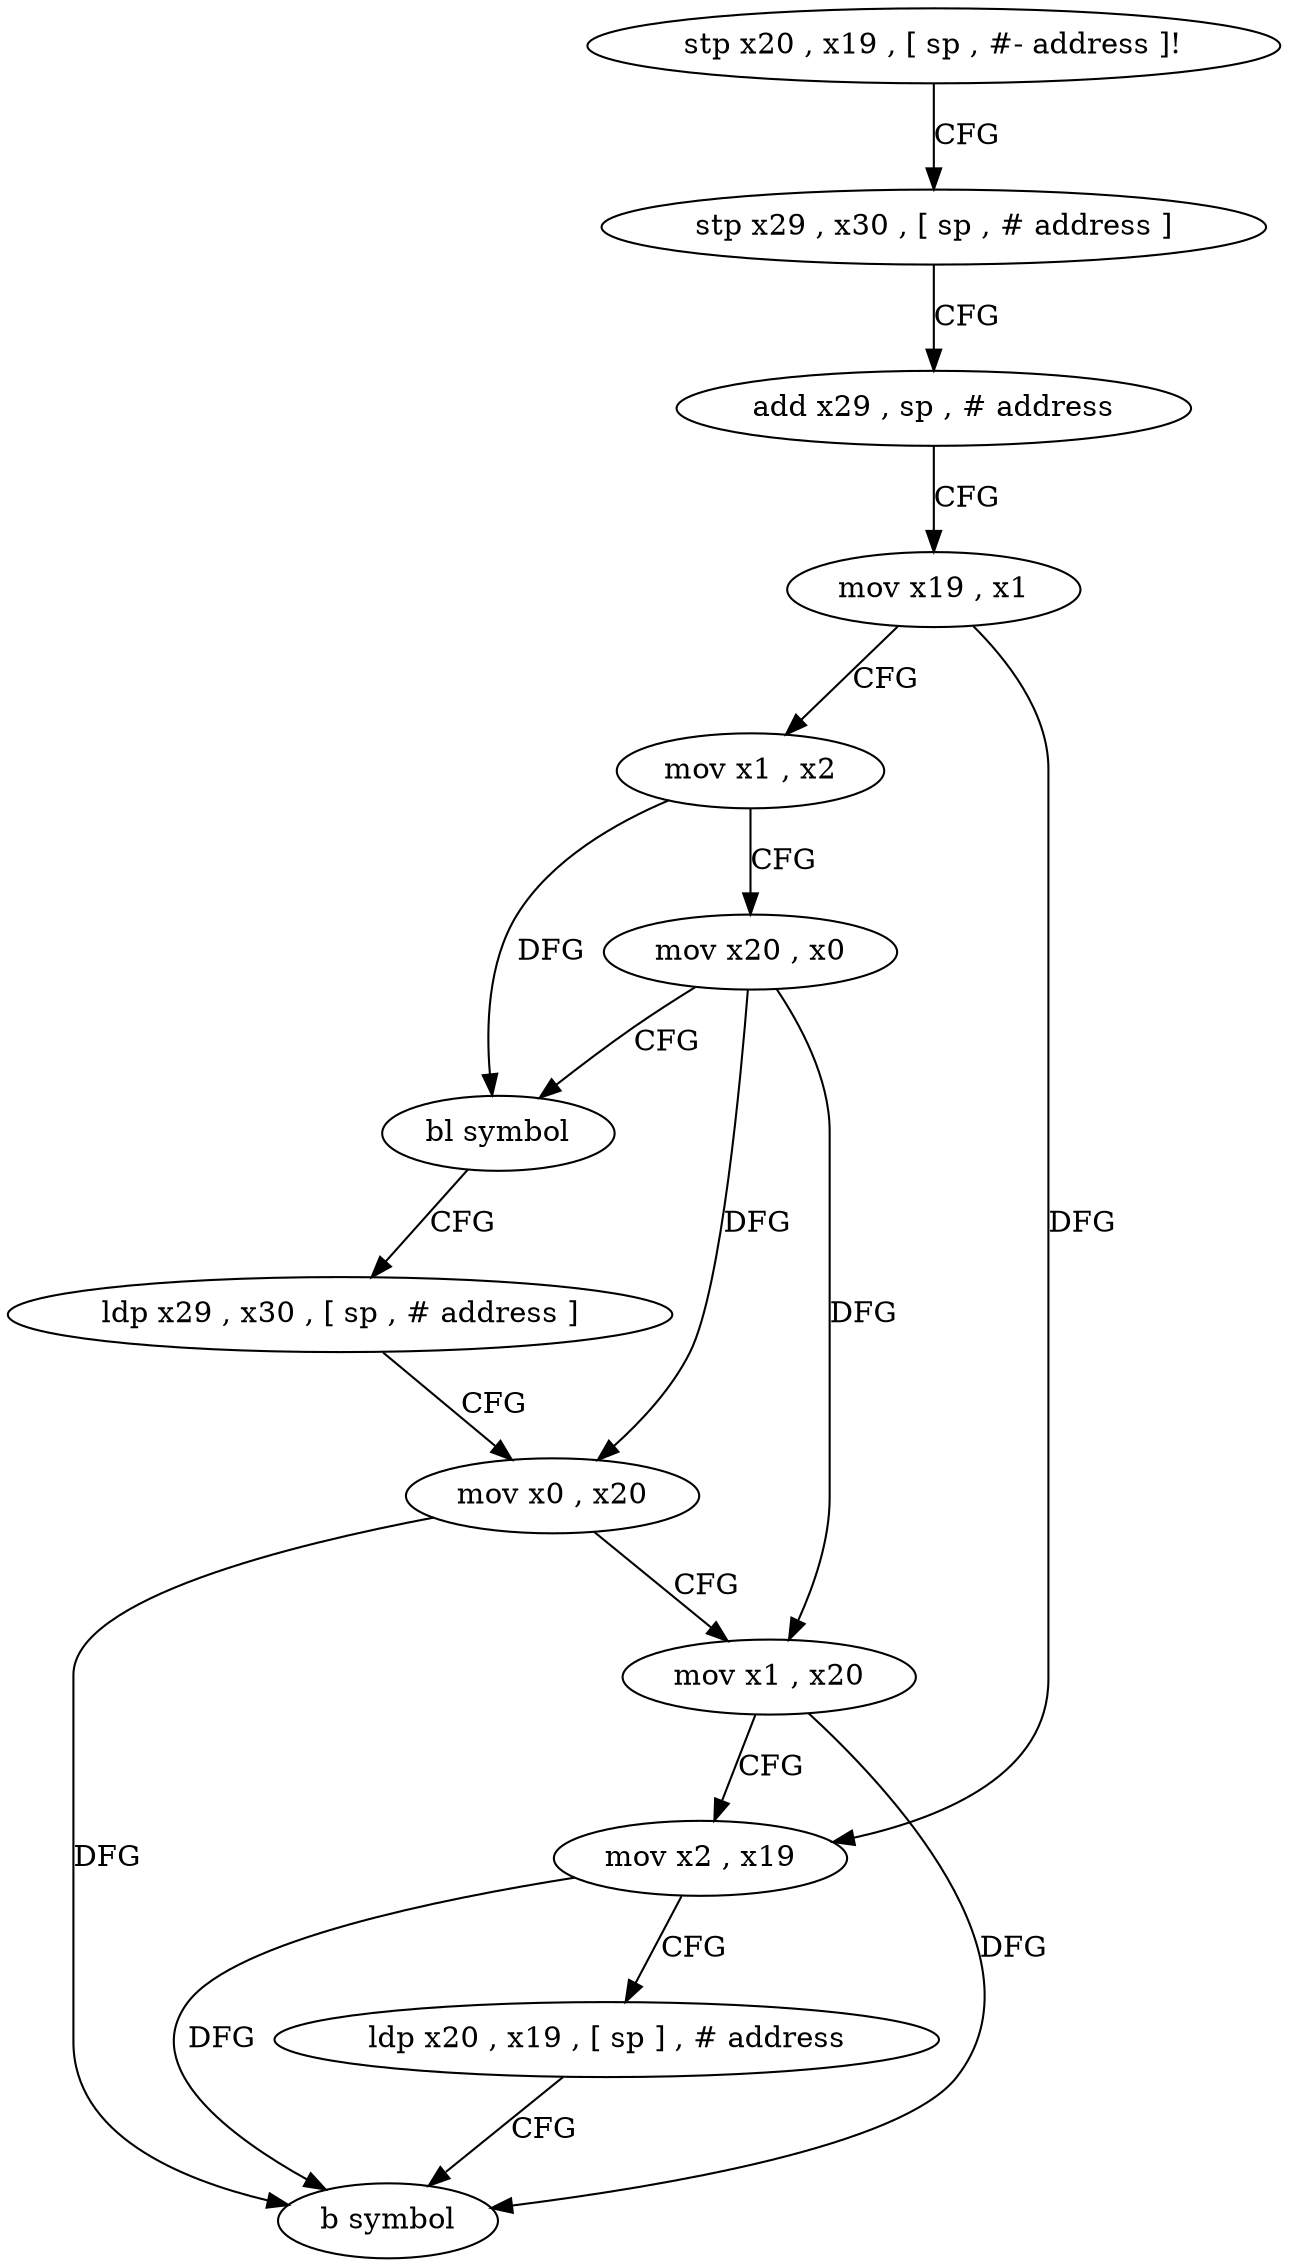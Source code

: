 digraph "func" {
"4224472" [label = "stp x20 , x19 , [ sp , #- address ]!" ]
"4224476" [label = "stp x29 , x30 , [ sp , # address ]" ]
"4224480" [label = "add x29 , sp , # address" ]
"4224484" [label = "mov x19 , x1" ]
"4224488" [label = "mov x1 , x2" ]
"4224492" [label = "mov x20 , x0" ]
"4224496" [label = "bl symbol" ]
"4224500" [label = "ldp x29 , x30 , [ sp , # address ]" ]
"4224504" [label = "mov x0 , x20" ]
"4224508" [label = "mov x1 , x20" ]
"4224512" [label = "mov x2 , x19" ]
"4224516" [label = "ldp x20 , x19 , [ sp ] , # address" ]
"4224520" [label = "b symbol" ]
"4224472" -> "4224476" [ label = "CFG" ]
"4224476" -> "4224480" [ label = "CFG" ]
"4224480" -> "4224484" [ label = "CFG" ]
"4224484" -> "4224488" [ label = "CFG" ]
"4224484" -> "4224512" [ label = "DFG" ]
"4224488" -> "4224492" [ label = "CFG" ]
"4224488" -> "4224496" [ label = "DFG" ]
"4224492" -> "4224496" [ label = "CFG" ]
"4224492" -> "4224504" [ label = "DFG" ]
"4224492" -> "4224508" [ label = "DFG" ]
"4224496" -> "4224500" [ label = "CFG" ]
"4224500" -> "4224504" [ label = "CFG" ]
"4224504" -> "4224508" [ label = "CFG" ]
"4224504" -> "4224520" [ label = "DFG" ]
"4224508" -> "4224512" [ label = "CFG" ]
"4224508" -> "4224520" [ label = "DFG" ]
"4224512" -> "4224516" [ label = "CFG" ]
"4224512" -> "4224520" [ label = "DFG" ]
"4224516" -> "4224520" [ label = "CFG" ]
}
